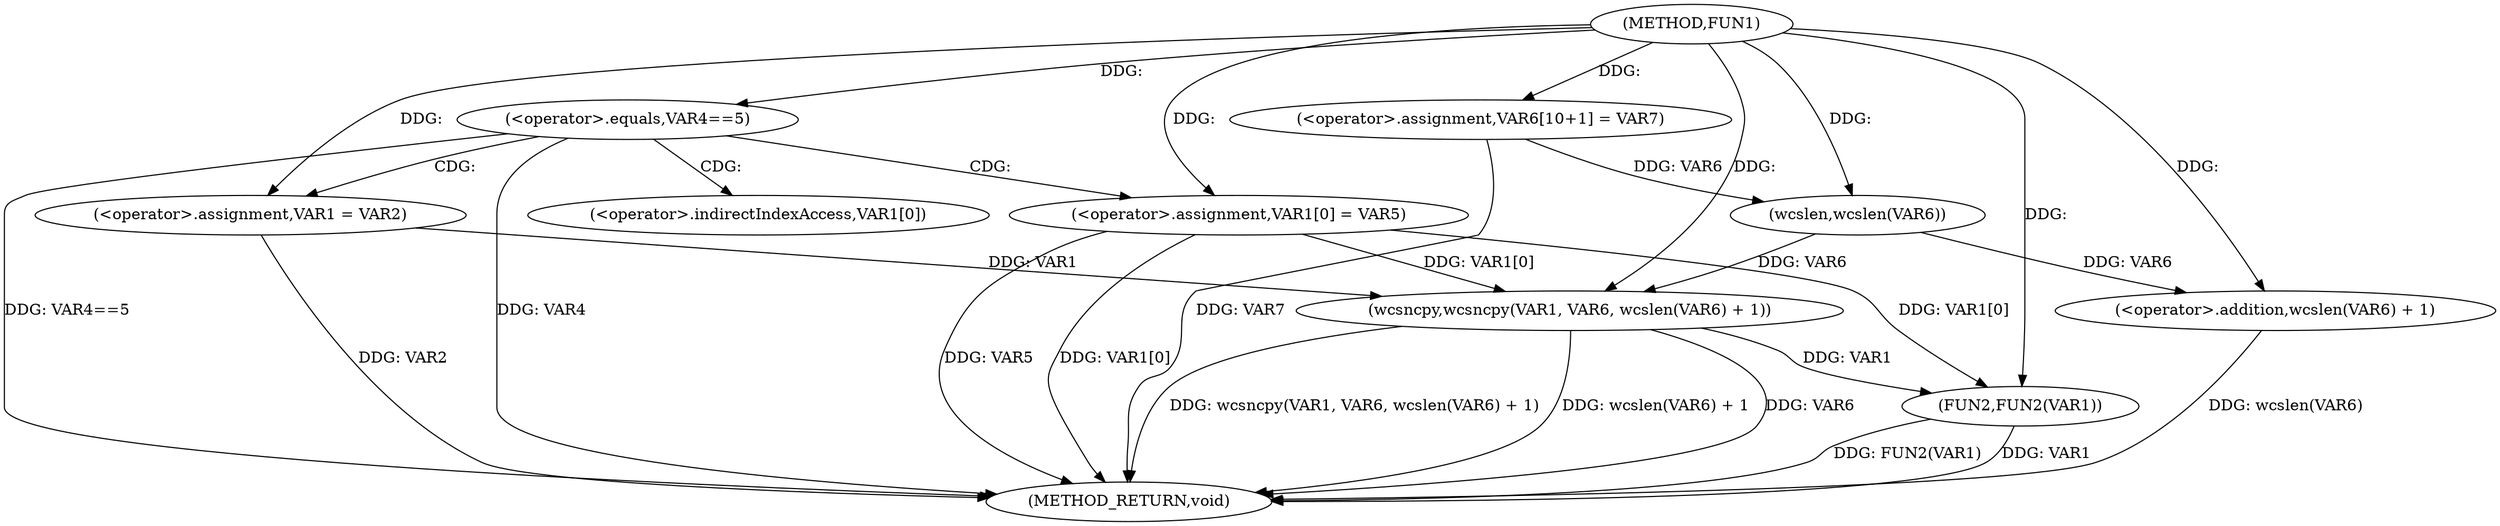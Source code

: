 digraph FUN1 {  
"1000100" [label = "(METHOD,FUN1)" ]
"1000132" [label = "(METHOD_RETURN,void)" ]
"1000106" [label = "(<operator>.equals,VAR4==5)" ]
"1000110" [label = "(<operator>.assignment,VAR1 = VAR2)" ]
"1000113" [label = "(<operator>.assignment,VAR1[0] = VAR5)" ]
"1000120" [label = "(<operator>.assignment,VAR6[10+1] = VAR7)" ]
"1000123" [label = "(wcsncpy,wcsncpy(VAR1, VAR6, wcslen(VAR6) + 1))" ]
"1000126" [label = "(<operator>.addition,wcslen(VAR6) + 1)" ]
"1000127" [label = "(wcslen,wcslen(VAR6))" ]
"1000130" [label = "(FUN2,FUN2(VAR1))" ]
"1000114" [label = "(<operator>.indirectIndexAccess,VAR1[0])" ]
  "1000113" -> "1000132"  [ label = "DDG: VAR5"] 
  "1000123" -> "1000132"  [ label = "DDG: VAR6"] 
  "1000106" -> "1000132"  [ label = "DDG: VAR4"] 
  "1000113" -> "1000132"  [ label = "DDG: VAR1[0]"] 
  "1000123" -> "1000132"  [ label = "DDG: wcsncpy(VAR1, VAR6, wcslen(VAR6) + 1)"] 
  "1000126" -> "1000132"  [ label = "DDG: wcslen(VAR6)"] 
  "1000110" -> "1000132"  [ label = "DDG: VAR2"] 
  "1000120" -> "1000132"  [ label = "DDG: VAR7"] 
  "1000106" -> "1000132"  [ label = "DDG: VAR4==5"] 
  "1000130" -> "1000132"  [ label = "DDG: VAR1"] 
  "1000130" -> "1000132"  [ label = "DDG: FUN2(VAR1)"] 
  "1000123" -> "1000132"  [ label = "DDG: wcslen(VAR6) + 1"] 
  "1000100" -> "1000106"  [ label = "DDG: "] 
  "1000100" -> "1000110"  [ label = "DDG: "] 
  "1000100" -> "1000113"  [ label = "DDG: "] 
  "1000100" -> "1000120"  [ label = "DDG: "] 
  "1000113" -> "1000123"  [ label = "DDG: VAR1[0]"] 
  "1000110" -> "1000123"  [ label = "DDG: VAR1"] 
  "1000100" -> "1000123"  [ label = "DDG: "] 
  "1000127" -> "1000123"  [ label = "DDG: VAR6"] 
  "1000127" -> "1000126"  [ label = "DDG: VAR6"] 
  "1000120" -> "1000127"  [ label = "DDG: VAR6"] 
  "1000100" -> "1000127"  [ label = "DDG: "] 
  "1000100" -> "1000126"  [ label = "DDG: "] 
  "1000113" -> "1000130"  [ label = "DDG: VAR1[0]"] 
  "1000123" -> "1000130"  [ label = "DDG: VAR1"] 
  "1000100" -> "1000130"  [ label = "DDG: "] 
  "1000106" -> "1000110"  [ label = "CDG: "] 
  "1000106" -> "1000113"  [ label = "CDG: "] 
  "1000106" -> "1000114"  [ label = "CDG: "] 
}
